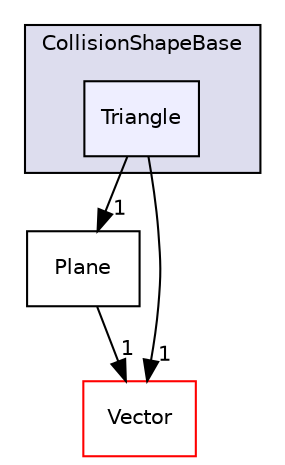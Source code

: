 digraph "C:/HAL/PG関係/03_作成プログラム/03_HAL授業/就職作品/Project/source/04_Tool/Component/Collision/CollisionBase/CollisionObject/CollisionShapeBase/Triangle" {
  compound=true
  node [ fontsize="10", fontname="Helvetica"];
  edge [ labelfontsize="10", labelfontname="Helvetica"];
  subgraph clusterdir_37f05b902c9752e817f88d9d1c5bcf13 {
    graph [ bgcolor="#ddddee", pencolor="black", label="CollisionShapeBase" fontname="Helvetica", fontsize="10", URL="dir_37f05b902c9752e817f88d9d1c5bcf13.html"]
  dir_1e780cd3c509babbcc724104c133f0c1 [shape=box, label="Triangle", style="filled", fillcolor="#eeeeff", pencolor="black", URL="dir_1e780cd3c509babbcc724104c133f0c1.html"];
  }
  dir_49150446f280afe3f01e2c0e08af1414 [shape=box label="Plane" URL="dir_49150446f280afe3f01e2c0e08af1414.html"];
  dir_e5c1ae2f1092e95ef2033dbd3d9e326c [shape=box label="Vector" fillcolor="white" style="filled" color="red" URL="dir_e5c1ae2f1092e95ef2033dbd3d9e326c.html"];
  dir_1e780cd3c509babbcc724104c133f0c1->dir_49150446f280afe3f01e2c0e08af1414 [headlabel="1", labeldistance=1.5 headhref="dir_000093_000091.html"];
  dir_1e780cd3c509babbcc724104c133f0c1->dir_e5c1ae2f1092e95ef2033dbd3d9e326c [headlabel="1", labeldistance=1.5 headhref="dir_000093_000149.html"];
  dir_49150446f280afe3f01e2c0e08af1414->dir_e5c1ae2f1092e95ef2033dbd3d9e326c [headlabel="1", labeldistance=1.5 headhref="dir_000091_000149.html"];
}
